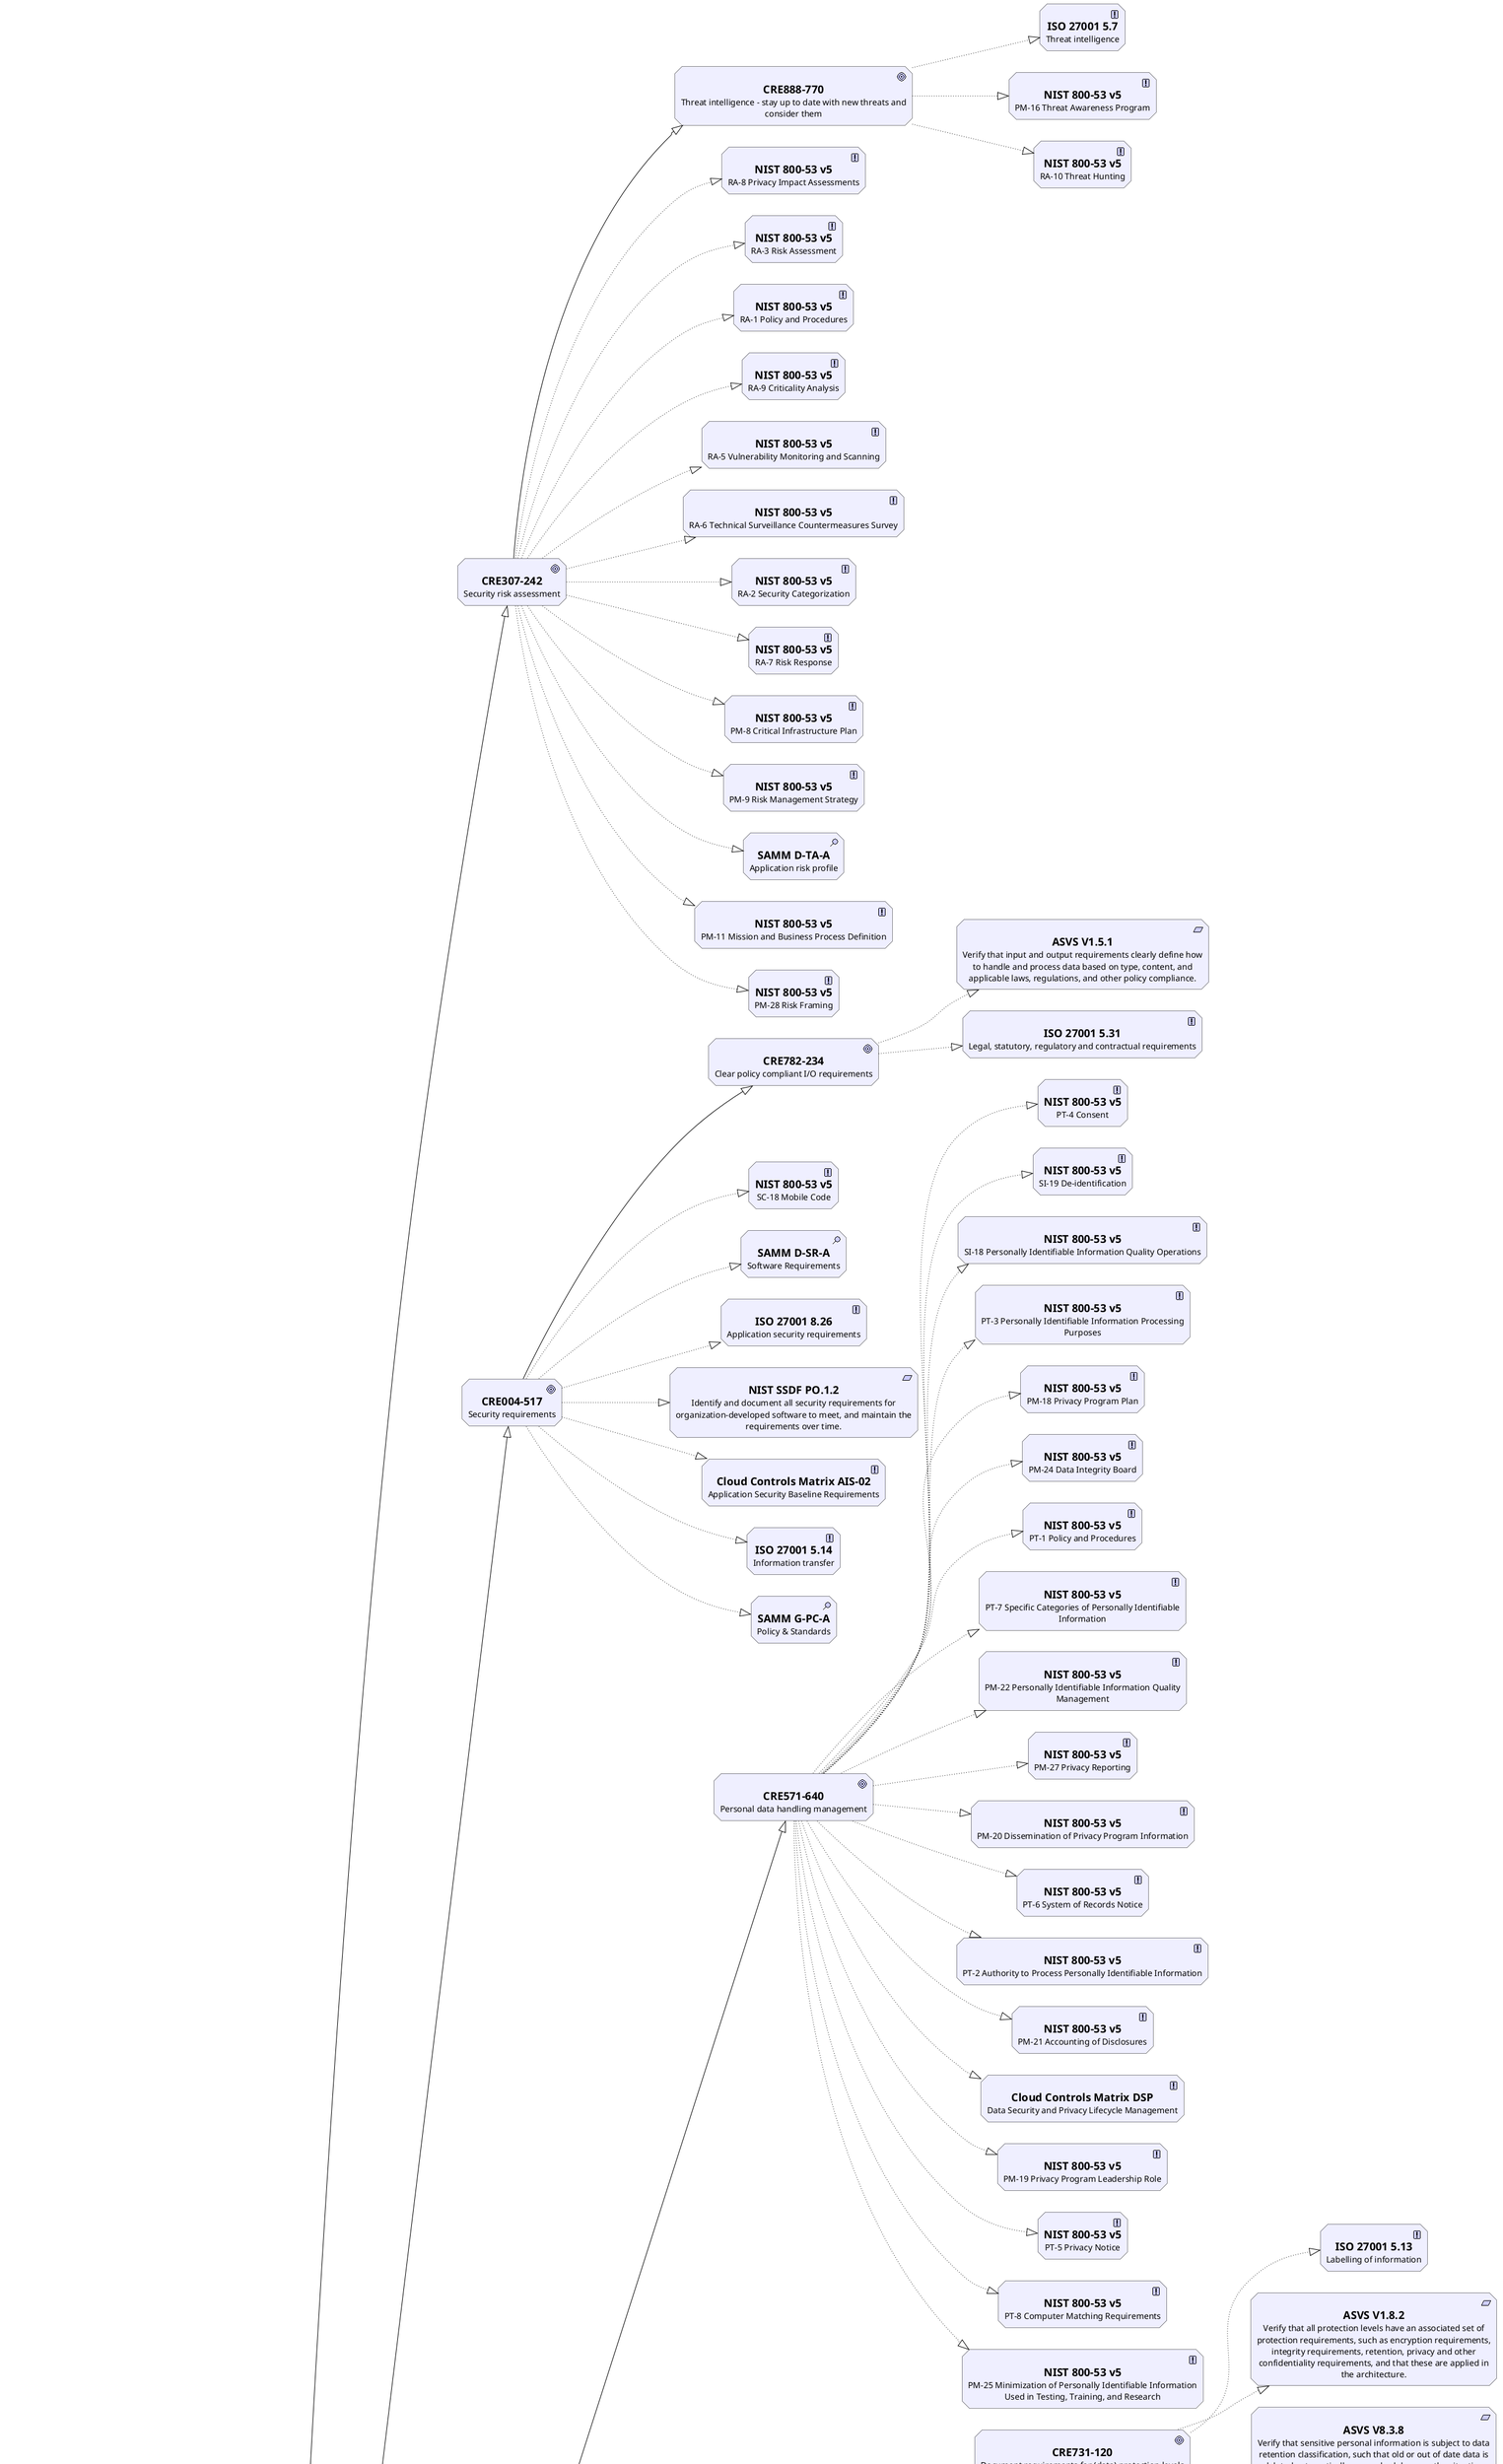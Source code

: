 @startuml CRE567-755 Governance processes for security
!include <archimate/Archimate>
left to right direction
Motivation_Driver(CRE567755, "=CRE 567-755\nGovernance processes for security")
Motivation_Goal(CRE766162, "=CRE766-162\nSecurity Analysis and documentation")
Motivation_Goal(CRE307242, "=CRE307-242\nSecurity risk assessment")
Motivation_Goal(CRE427113, "=CRE427-113\nSecurity governance regarding people")
Motivation_Goal(CRE172101, "=CRE172-101\nPersonnel security")
Motivation_Goal(CRE004517, "=CRE004-517\nSecurity requirements")
Motivation_Goal(CRE563088, "=CRE563-088\nSecurity organizing processes")
Motivation_Goal(CRE560224, "=CRE560-224\nPlanning and resource management")
Motivation_Goal(CRE888770, "=CRE888-770\nThreat intelligence - stay up to date with new threats and consider them")
Motivation_Goal(CRE464513, "=CRE464-513\nAssurance processes")
Motivation_Goal(CRE217168, "=CRE217-168\nAudit & accountability")
Motivation_Goal(CRE510324, "=CRE510-324\nCompliance")
Motivation_Goal(CRE013021, "=CRE013-021\nRoles and responsibilities")
Motivation_Goal(CRE287823, "=CRE287-823\nAsset management")
Motivation_Goal(CRE571640, "=CRE571-640\nPersonal data handling management")
Motivation_Goal(CRE571271, "=CRE571-271\nProgram management")
Motivation_Goal(CRE261010, "=CRE261-010\nProgram management for secure software development")
Motivation_Goal(CRE118775, "=CRE118-775\nManage an internal secure software development community")
Motivation_Goal(CRE240464, "=CRE240-464\nContingency planning")
Motivation_Goal(CRE074873, "=CRE074-873\nData classification and handling")
Motivation_Goal(CRE731120, "=CRE731-120\nDocument requirements for (data) protection levels")
Motivation_Goal(CRE428544, "=CRE428-544\nSecurity awareness training")
Motivation_Goal(CRE635851, "=CRE635-851\nSteer the secure software development program")
Motivation_Goal(CRE782234, "=CRE782-234\nClear policy compliant I/O requirements")
Motivation_Goal(CRE251446, "=CRE251-446\nOrganize stakeholder commitment for secure software development")
Motivation_Goal(CRE268272, "=CRE268-272\nClassify personal data regarding retention so that old or outdated data is deleted")
Motivation_Goal(CRE148853, "=CRE148-853\nSetup and maintain a secure software development process")
Motivation_Goal(CRE227045, "=CRE227-045\nIdentify sensitive data and subject it to a policy")
Motivation_Goal(CRE765788, "=CRE765-788\nClassify sensitive data in protection levels")
Motivation_Goal(CRE847247, "=CRE847-247\nInteroperability and portability policy and procedures")
Motivation_Goal(CRE833030, "=CRE833-030\nConnect with the community")
Motivation_Goal(CRE417342, "=CRE417-342\nProvide reusable application security controls")
Motivation_Principle(STD6545037793683668083, "=NIST 800-53 v5\nRA-8 Privacy Impact Assessments")
Motivation_Principle(STD4401379009553439677, "=NIST 800-53 v5\nPS-8 Personnel Sanctions")
Motivation_Principle(STD6560795749083005397, "=NIST 800-53 v5\nPS-7 External Personnel Security")
Motivation_Principle(STD870477530453947546, "=NIST 800-53 v5\nSC-18 Mobile Code")
Motivation_Principle(STD6831939160951137310, "=NIST 800-53 v5\nPL-11 Baseline Tailoring")
Motivation_Principle(STD9118661952551093952, "=ISO 27001 5.7\nThreat intelligence")
Motivation_Principle(STD6931158632274829050, "=NIST 800-53 v5\nPS-5 Personnel Transfer")
Motivation_Principle(STD6305733502866886740, "=NIST 800-53 v5\nRA-3 Risk Assessment")
Motivation_Principle(STD6902319144315159984, "=ISO 27001 5.36\nCompliance with policies, rules and standards for information security")
Motivation_Principle(STD2182723823830633276, "=NIST 800-53 v5\nPM-29 Risk Management Program Leadership Roles")
Motivation_Principle(STD8169592170977968703, "=Cloud Controls Matrix IVS-02\nCapacity and Resource Planning")
Motivation_Principle(STD8748019573544079330, "=NIST 800-53 v5\nPT-4 Consent")
Motivation_Principle(STD8014511820811358600, "=ISO 27001 5.2\nInformation security roles and responsibilities")
Motivation_Assessment(STD3123782846473014578, "=SAMM G-EG-B\nOrganization and Culture")
Motivation_Assessment(STD436011202676885709, "=SAMM D-SR-A\nSoftware Requirements")
Motivation_Principle(STD1818515817231324529, "=NIST 800-53 v5\nSI-19 De-identification")
Motivation_Principle(STD7587184352272709626, "=NIST 800-53 v5\nPS-3 Personnel Screening")
Motivation_Principle(STD7826807065408175021, "=NIST 800-53 v5\nPL-10 Baseline Selection")
Motivation_Principle(STD1140600519401271884, "=NIST 800-53 v5\nCP-12 Safe Mode")
Motivation_Principle(STD3634849036921142828, "=NIST 800-53 v5\nAU-14 Session Audit")
Motivation_Principle(STD6966948685519337212, "=NIST 800-53 v5\nCP-4 Contingency Plan Testing")
Motivation_Principle(STD4895093505101011593, "=NIST 800-53 v5\nPL-4 Rules of Behavior")
Motivation_Principle(STD3571112703030343208, "=NIST 800-53 v5\nPS-4 Personnel Termination")
Motivation_Principle(STD289523281301638189, "=ISO 27001 5.13\nLabelling of information")
Motivation_Principle(STD1602799630892098549, "=ISO 27001 5.11\nReturn of assets")
Motivation_Principle(STD7617576754121134103, "=NIST 800-53 v5\nRA-1 Policy and Procedures")
Motivation_Principle(STD6736153595866153693, "=NIST 800-53 v5\nAT-2 Literacy Training and Awareness")
Motivation_Principle(STD8782877230425591999, "=NIST 800-53 v5\nRA-9 Criticality Analysis")
Motivation_Principle(STD7050649129435665858, "=NIST 800-53 v5\nSA-2 Allocation of Resources")
Motivation_Requirement(STD7050742794629317343, "=NIST SSDF RV.3.4\nReview the SDLC process, and update it if appropriate to prevent (or reduce the likelihood of) the root cause recurring in updates to the software or in new software that is created.")
Motivation_Principle(STD4444373891693783171, "=ISO 27001 8.26\nApplication security requirements")
Motivation_Principle(STD344799674268444803, "=NIST 800-53 v5\nCP-10 System Recovery and Reconstitution")
Motivation_Principle(STD4838999093156022375, "=NIST 800-53 v5\nPL-1 Policy and Procedures")
Motivation_Principle(STD4822552233375382219, "=NIST 800-53 v5\nPM-16 Threat Awareness Program")
Motivation_Principle(STD6425166384050938692, "=ISO 27001 6.2\nTerms and conditions of employment")
Motivation_Principle(STD3828329521281435241, "=ISO 27001 8.6\nCapacity management")
Motivation_Principle(STD6873641814582371544, "=NIST 800-53 v5\nCP-8 Telecommunications Services")
Motivation_Principle(STD3189829855360169110, "=NIST 800-53 v5\nSI-1 Policy and Procedures")
Motivation_Principle(STD5712315583517003546, "=NIST 800-53 v5\nSI-18 Personally Identifiable Information Quality Operations")
Motivation_Principle(STD8209427545946898046, "=ISO 27001 5.9\nInventory of information and other associated assets")
Motivation_Principle(STD2097326579544294863, "=ISO 27001 5.30\nICT readiness for business continuity")
Motivation_Principle(STD7993220575731007442, "=NIST 800-53 v5\nPT-3 Personally Identifiable Information Processing Purposes")
Motivation_Principle(STD2007337848401502575, "=NIST 800-53 v5\nRA-5 Vulnerability Monitoring and Scanning")
Motivation_Requirement(STD744609117288617537, "=ASVS V1.5.1\nVerify that input and output requirements clearly define how to handle and process data based on type, content, and applicable laws, regulations, and other policy compliance.")
Motivation_Requirement(STD1171868539188837412, "=NIST SSDF PO.2.3\nObtain upper management or authorizing official commitment to secure development, and convey that commitment to all with development-related roles and responsibilities.")
Motivation_Principle(STD6657933460088656983, "=NIST 800-53 v5\nPM-18 Privacy Program Plan")
Motivation_Principle(STD2955163950992061051, "=ISO 27001 6.1\nScreening")
Motivation_Assessment(STD5883410914412767716, "=SAMM G-SM-B\nMeasure and Improve")
Motivation_Requirement(STD5229092785725535980, "=NIST SSDF PO.1.2\nIdentify and document all security requirements for organization-developed software to meet, and maintain the requirements over time.")
Motivation_Principle(STD6410447211544732508, "=NIST 800-53 v5\nPM-2 Information Security Program Leadership Role")
Motivation_Principle(STD446414736531127798, "=NIST 800-53 v5\nRA-6 Technical Surveillance Countermeasures Survey")
Motivation_Principle(STD3533955916275736968, "=NIST 800-53 v5\nPM-17 Protecting Controlled Unclassified Information on External Systems")
Motivation_Principle(STD1025806318160291698, "=NIST 800-53 v5\nSI-20 Tainting")
Motivation_Principle(STD6043934014186119760, "=NIST 800-53 v5\nRA-2 Security Categorization")
Motivation_Principle(STD8274652627550174050, "=NIST 800-53 v5\nRA-7 Risk Response")
Motivation_Principle(STD653052097856472565, "=NIST 800-53 v5\nPM-26 Complaint Management")
Motivation_Requirement(STD2344789725703773705, "=ASVS V8.3.8\nVerify that sensitive personal information is subject to data retention classification, such that old or out of date data is deleted automatically, on a schedule, or as the situation requires.")
Motivation_Principle(STD2896383063013689953, "=Cloud Controls Matrix AIS-02\nApplication Security Baseline Requirements")
Motivation_Principle(STD4661505816020997901, "=NIST 800-53 v5\nPM-8 Critical Infrastructure Plan")
Motivation_Principle(STD3872334169578746648, "=NIST 800-53 v5\nPM-9 Risk Management Strategy")
Motivation_Requirement(STD8530179436949413123, "=NIST SSDF PO.3.2\nFollow recommended security practices to deploy, operate, and maintain tools and toolchains.")
Motivation_Principle(STD3830649280846212489, "=NIST 800-53 v5\nPM-24 Data Integrity Board")
Motivation_Requirement(STD4788951045510083913, "=NIST SSDF PO.5.2\nSecure and harden development endpoints (i.e., endpoints for software designers, developers, testers, builders, etc.) to perform development-related tasks using a risk-based approach.")
Motivation_Principle(STD9032142017377563863, "=NIST 800-53 v5\nPM-32 Purposing")
Motivation_Principle(STD3834990675959989292, "=ISO 27001 5.33\nProtection of records")
Motivation_Principle(STD6778754782795314214, "=NIST 800-53 v5\nPM-6 Measures of Performance")
Motivation_Principle(STD1001991704094458197, "=ISO 27001 5.12\nClassification of information")
Motivation_Principle(STD5596401537284644202, "=NIST 800-53 v5\nCA-8 Penetration Testing")
Motivation_Requirement(STD4691822287913729351, "=ASVS V1.8.2\nVerify that all protection levels have an associated set of protection requirements, such as encryption requirements, integrity requirements, retention, privacy and other confidentiality requirements, and that these are applied in the architecture.")
Motivation_Principle(STD793008688651610858, "=NIST 800-53 v5\nSI-12 Information Management and Retention")
Motivation_Principle(STD8730232885733373613, "=NIST 800-53 v5\nCP-6 Alternate Storage Site")
Motivation_Principle(STD7500862972348258247, "=Cloud Controls Matrix GRC\nGovernance, Risk and Compliance")
Motivation_Principle(STD1426195993858595547, "=Cloud Controls Matrix BCR\nBusiness Continuity Management and Operational Resilience")
Motivation_Principle(STD3148991362183998761, "=NIST 800-53 v5\nPM-23 Data Governance Body")
Motivation_Principle(STD6132498694601280088, "=NIST 800-53 v5\nCA-5 Plan of Action and Milestones")
Motivation_Principle(STD191696391807129630, "=ISO 27001 6.3\nInformation security awareness, education and training")
Motivation_Principle(STD5275820365041737712, "=ISO 27001 5.4\nManagement responsibilities")
Motivation_Principle(STD7564380119534834990, "=Cloud Controls Matrix A&A\nAudit & Assurance")
Motivation_Principle(STD2446563348926016541, "=NIST 800-53 v5\nPM-1 Information Security Program Plan")
Motivation_Principle(STD6723424227196537547, "=ISO 27001 6.4\nDisciplinary process")
Motivation_Principle(STD5692427477167245698, "=NIST 800-53 v5\nPT-1 Policy and Procedures")
Motivation_Principle(STD8551955861063716142, "=NIST 800-53 v5\nPT-7 Specific Categories of Personally Identifiable Information")
Motivation_Requirement(STD3992783526928129434, "=NIST SSDF PO.1.1\nIdentify and document all security requirements for the organization’s software development infrastructures and processes, and maintain the requirements over time.")
Motivation_Principle(STD2983627741023091855, "=NIST 800-53 v5\nAU-13 Monitoring for Information Disclosure")
Motivation_Requirement(STD5415418615981303278, "=ASVS V8.3.4\nVerify that all sensitive data created and processed by the application has been identified, and ensure that a policy is in place on how to deal with sensitive data.")
Motivation_Principle(STD8952991907000789271, "=ISO 27001 8.10\nInformation deletion")
Motivation_Principle(STD6007106430161843355, "=NIST 800-53 v5\nPS-6 Access Agreements")
Motivation_Principle(STD2445638612980796695, "=NIST 800-53 v5\nPM-22 Personally Identifiable Information Quality Management")
Motivation_Principle(STD795168965685320976, "=NIST 800-53 v5\nCP-11 Alternate Communications Protocols")
Motivation_Principle(STD10296315465210219, "=NIST 800-53 v5\nPM-31 Continuous Monitoring Strategy")
Motivation_Assessment(STD6835478933835964282, "=SAMM D-TA-A\nApplication risk profile")
Motivation_Principle(STD9196099199440335968, "=NIST 800-53 v5\nCP-7 Alternate Processing Site")
Motivation_Principle(STD7286685707056408641, "=NIST 800-53 v5\nPM-27 Privacy Reporting")
Motivation_Principle(STD783892954836846453, "=NIST 800-53 v5\nCP-1 Policy and Procedures")
Motivation_Principle(STD3177706020984096067, "=NIST 800-53 v5\nRA-10 Threat Hunting")
Motivation_Principle(STD129541220138297463, "=NIST 800-53 v5\nAT-4 Training Records")
Motivation_Principle(STD8525221424621929361, "=NIST 800-53 v5\nCA-6 Authorization")
Motivation_Principle(STD7508966807904921737, "=NIST 800-53 v5\nPM-11 Mission and Business Process Definition")
Motivation_Principle(STD1395560942424648996, "=ISO 27001 6.5\nResponsibilities after termination or change of employment")
Motivation_Principle(STD4521116245782350476, "=ISO 27001 5.35\nIndependent review of information security")
Motivation_Principle(STD3795512829367630573, "=ISO 27001 8.14\nRedundancy of information processing facilities")
Motivation_Principle(STD3640629139680635942, "=NIST 800-53 v5\nPM-5 System Inventory")
Motivation_Principle(STD323832274559641528, "=NIST 800-53 v5\nSI-13 Predictable Failure Prevention")
Motivation_Principle(STD3240535896547410733, "=ISO 27001 5.14\nInformation transfer")
Motivation_Assessment(STD3815473247032164921, "=SAMM G-PC-B\nCompliance Management")
Motivation_Principle(STD765540160273972351, "=NIST 800-53 v5\nPM-20 Dissemination of Privacy Program Information")
Motivation_Principle(STD6019134696688207978, "=NIST 800-53 v5\nPM-13 Security and Privacy Workforce")
Motivation_Principle(STD5958029414816851029, "=NIST 800-53 v5\nPM-4 Plan of Action and Milestones Process")
Motivation_Principle(STD4835477002181403227, "=NIST 800-53 v5\nCP-2 Contingency Plan")
Motivation_Principle(STD2649590600809476410, "=NIST 800-53 v5\nSC-1 Policy and Procedures")
Motivation_Assessment(STD5459069824235459177, "=SAMM O-OM-A\nData Protection")
Motivation_Principle(STD6550892594633136493, "=ISO 27001 6.6\nConfidentiality or non-disclosure agreements")
Motivation_Principle(STD4865864936080501488, "=ISO 27001 5.8\nInformation security in project management")
Motivation_Principle(STD8955620834896447480, "=ISO 27001 8.34\nProtection of information systems during audit testing")
Motivation_Principle(STD2304745884648873189, "=NIST 800-53 v5\nAT-1 Policy and Procedures")
Motivation_Principle(STD7078184065253042737, "=Cloud Controls Matrix IPY\nInteroperability and portability policy and procedures")
Motivation_Principle(STD2027613183302397145, "=NIST 800-53 v5\nPT-6 System of Records Notice")
Motivation_Principle(STD5527147696645849315, "=ISO 27001 5.5\nContact with authorities")
Motivation_Principle(STD1372567138562791855, "=NIST 800-53 v5\nPM-3 Information Security and Privacy Resources")
Motivation_Principle(STD8029891547968826065, "=ISO 27001 5.31\nLegal, statutory, regulatory and contractual requirements")
Motivation_Principle(STD2370854207656141286, "=NIST 800-53 v5\nPT-2 Authority to Process Personally Identifiable Information")
Motivation_Principle(STD7776813892123202762, "=NIST 800-53 v5\nPM-12 Insider Threat Program")
Motivation_Requirement(STD3201510798473059474, "=NIST SSDF PO.3.3\nConfigure tools to generate artifacts of their support of secure software development practices as defined by the organization.")
Motivation_Principle(STD1287793478420073332, "=ISO 27001 5.1\nPolicies for information security")
Motivation_Principle(STD1639080343103853658, "=NIST 800-53 v5\nCA-7 Continuous Monitoring")
Motivation_Principle(STD5898356918574307736, "=NIST 800-53 v5\nPM-21 Accounting of Disclosures")
Motivation_Principle(STD8823730066664242675, "=NIST 800-53 v5\nSA-21 Developer Screening")
Motivation_Requirement(STD1228841315258739165, "=ASVS V1.8.1\nVerify that all sensitive data is identified and classified into protection levels.")
Motivation_Principle(STD7227173050751878397, "=NIST 800-53 v5\nCP-3 Contingency Training")
Motivation_Principle(STD463267210696326950, "=NIST 800-53 v5\nPM-7 Enterprise Architecture")
Motivation_Requirement(STD9216236800156709870, "=NIST SSDF PO.2.1\nCreate new roles and alter responsibilities for existing roles as needed to encompass all parts of the SDLC. Periodically review and maintain the defined roles and responsibilities, updating them as needed.")
Motivation_Principle(STD6708602143393212397, "=Cloud Controls Matrix DSP\nData Security and Privacy Lifecycle Management")
Motivation_Principle(STD8916912687370925125, "=NIST 800-53 v5\nPS-9 Position Descriptions")
Motivation_Principle(STD7768025017115460954, "=NIST 800-53 v5\nAT-3 Role-based Training")
Motivation_Principle(STD5262049567572080907, "=NIST 800-53 v5\nPM-15 Security and Privacy Groups and Associations")
Motivation_Principle(STD2386357490154046020, "=NIST 800-53 v5\nPM-19 Privacy Program Leadership Role")
Motivation_Principle(STD1487419654758234908, "=ISO 27001 5.10\nAcceptable use of information and other associated assets")
Motivation_Principle(STD1102777924370450025, "=NIST 800-53 v5\nCP-9 System Backup")
Motivation_Principle(STD2928131785430468870, "=NIST 800-53 v5\nCA-1 Policy and Procedures")
Motivation_Principle(STD7354962972131636996, "=ISO 27001 5.29\nInformation security during disruption")
Motivation_Principle(STD7076318402558874132, "=NIST 800-53 v5\nPT-5 Privacy Notice")
Motivation_Requirement(STD1526496224138472941, "=NIST SSDF PW.4.2\nCreate and maintain well-secured software components in-house following SDLC processes to meet common internal software development needs that cannot be better met by third-party software components.")
Motivation_Principle(STD5367144581425481688, "=NIST 800-53 v5\nPS-1 Policy and Procedures")
Motivation_Principle(STD1127025557465614319, "=NIST 800-53 v5\nCA-2 Control Assessments")
Motivation_Assessment(STD518648182207499246, "=SAMM G-SM-A\nCreate and Promote")
Motivation_Requirement(STD4352234352775590460, "=NIST SSDF PO.3.1\nSpecify which tools or tool types must or should be included in each toolchain to mitigate identified risks, as well as how the toolchain components are to be integrated with each other.")
Motivation_Principle(STD591772829903378008, "=Cloud Controls Matrix HRS\nHuman Resources")
Motivation_Assessment(STD2495929260782554220, "=SAMM G-PC-A\nPolicy & Standards")
Motivation_Principle(STD7391134076867187343, "=NIST 800-53 v5\nPT-8 Computer Matching Requirements")
Motivation_Principle(STD140102365437506439, "=NIST 800-53 v5\nCP-13 Alternative Security Mechanisms")
Motivation_Principle(STD897409949196963531, "=NIST 800-53 v5\nPM-14 Testing, Training, and Monitoring")
Motivation_Principle(STD6654397949416402800, "=NIST 800-53 v5\nPL-9 Central Management")
Motivation_Principle(STD1372294549395983215, "=NIST 800-53 v5\nSI-5 Security Alerts, Advisories, and Directives")
Motivation_Principle(STD3456990497916646814, "=ISO 27001 5.6\nContact with special interest groups")
Motivation_Principle(STD1533543451387818827, "=ISO 27001 5.32\nIntellectual property rights")
Motivation_Principle(STD3255322725817017649, "=NIST 800-53 v5\nPS-2 Position Risk Designation")
Motivation_Principle(STD6518609625122718318, "=NIST 800-53 v5\nPM-28 Risk Framing")
Motivation_Principle(STD829772169986837598, "=NIST 800-53 v5\nAT-6 Training Feedback")
Motivation_Requirement(STD54304177573910920, "=NIST SSDF PO.5.1\nSeparate and protect each environment involved in software development.")
Motivation_Principle(STD5141110156193989661, "=Cloud Controls Matrix AIS-01\nApplication and Interface Security Policy and Procedures")
Motivation_Principle(STD2155751308298362187, "=NIST 800-53 v5\nPM-25 Minimization of Personally Identifiable Information Used in Testing, Training, and Research")
Motivation_Principle(STD2353682262150276387, "=Cloud Controls Matrix AIS-03\nApplication Security Metrics")
Rel_Specialization(CRE766162, CRE240464)
Rel_Realization(CRE428544, STD829772169986837598)
Rel_Realization(CRE571640, STD7076318402558874132)
Rel_Realization(CRE013021, STD2182723823830633276)
Rel_Realization(CRE571271, STD2446563348926016541)
Rel_Realization(CRE464513, STD1025806318160291698)
Rel_Realization(CRE464513, STD2928131785430468870)
Rel_Realization(CRE148853, STD54304177573910920)
Rel_Realization(CRE172101, STD3571112703030343208)
Rel_Realization(CRE004517, STD5229092785725535980)
Rel_Specialization(CRE766162, CRE847247)
Rel_Realization(CRE888770, STD9118661952551093952)
Rel_Realization(CRE560224, STD3828329521281435241)
Rel_Realization(CRE240464, STD795168965685320976)
Rel_Realization(CRE464513, STD1127025557465614319)
Rel_Realization(CRE428544, STD129541220138297463)
Rel_Realization(CRE782234, STD8029891547968826065)
Rel_Realization(CRE172101, STD7587184352272709626)
Rel_Realization(CRE571640, STD2027613183302397145)
Rel_Realization(CRE227045, STD3834990675959989292)
Rel_Realization(CRE888770, STD4822552233375382219)
Rel_Realization(CRE172101, STD4401379009553439677)
Rel_Realization(CRE074873, STD5459069824235459177)
Rel_Specialization(CRE074873, CRE765788)
Rel_Specialization(CRE427113, CRE428544)
Rel_Realization(CRE635851, STD7050742794629317343)
Rel_Realization(CRE074873, STD3533955916275736968)
Rel_Specialization(CRE427113, CRE172101)
Rel_Realization(CRE571271, STD9032142017377563863)
Rel_Realization(CRE571271, STD6654397949416402800)
Rel_Specialization(CRE567755, CRE563088)
Rel_Realization(CRE307242, STD8274652627550174050)
Rel_Realization(CRE766162, STD463267210696326950)
Rel_Realization(CRE571640, STD6708602143393212397)
Rel_Realization(CRE464513, STD3201510798473059474)
Rel_Specialization(CRE766162, CRE287823)
Rel_Realization(CRE560224, STD7050649129435665858)
Rel_Specialization(CRE563088, CRE560224)
Rel_Specialization(CRE563088, CRE571271)
Rel_Specialization(CRE261010, CRE417342)
Rel_Realization(CRE765788, STD1001991704094458197)
Rel_Realization(CRE227045, STD793008688651610858)
Rel_Realization(CRE240464, STD7227173050751878397)
Rel_Realization(CRE307242, STD446414736531127798)
Rel_Realization(CRE731120, STD289523281301638189)
Rel_Realization(CRE217168, STD2983627741023091855)
Rel_Specialization(CRE571271, CRE261010)
Rel_Realization(CRE004517, STD4444373891693783171)
Rel_Realization(CRE464513, STD6778754782795314214)
Rel_Realization(CRE571271, STD1287793478420073332)
Rel_Specialization(CRE261010, CRE635851)
Rel_Realization(CRE571271, STD653052097856472565)
Rel_Realization(CRE004517, STD2495929260782554220)
Rel_Realization(CRE428544, STD7768025017115460954)
Rel_Realization(CRE560224, STD8169592170977968703)
Rel_Realization(CRE560224, STD4895093505101011593)
Rel_Realization(CRE571640, STD5898356918574307736)
Rel_Realization(CRE148853, STD4788951045510083913)
Rel_Realization(CRE571271, STD3189829855360169110)
Rel_Realization(CRE464513, STD10296315465210219)
Rel_Realization(CRE571271, STD5958029414816851029)
Rel_Realization(CRE172101, STD6550892594633136493)
Rel_Realization(CRE635851, STD518648182207499246)
Rel_Realization(CRE172101, STD8823730066664242675)
Rel_Realization(CRE571640, STD8551955861063716142)
Rel_Realization(CRE464513, STD8525221424621929361)
Rel_Realization(CRE307242, STD7508966807904921737)
Rel_Realization(CRE464513, STD6132498694601280088)
Rel_Realization(CRE847247, STD7078184065253042737)
Rel_Realization(CRE172101, STD2955163950992061051)
Rel_Specialization(CRE287823, CRE571640)
Rel_Realization(CRE261010, STD5141110156193989661)
Rel_Realization(CRE004517, STD3240535896547410733)
Rel_Realization(CRE240464, STD344799674268444803)
Rel_Realization(CRE240464, STD1140600519401271884)
Rel_Realization(CRE307242, STD6835478933835964282)
Rel_Realization(CRE240464, STD140102365437506439)
Rel_Specialization(CRE567755, CRE766162)
Rel_Realization(CRE240464, STD9196099199440335968)
Rel_Realization(CRE571640, STD765540160273972351)
Rel_Realization(CRE148853, STD3992783526928129434)
Rel_Realization(CRE571271, STD1487419654758234908)
Rel_Realization(CRE172101, STD1602799630892098549)
Rel_Specialization(CRE074873, CRE227045)
Rel_Specialization(CRE307242, CRE888770)
Rel_Realization(CRE765788, STD1228841315258739165)
Rel_Realization(CRE571271, STD7776813892123202762)
Rel_Specialization(CRE004517, CRE782234)
Rel_Realization(CRE074873, STD8952991907000789271)
Rel_Realization(CRE217168, STD8955620834896447480)
Rel_Realization(CRE571640, STD6657933460088656983)
Rel_Realization(CRE172101, STD5367144581425481688)
Rel_Realization(CRE510324, STD3815473247032164921)
Rel_Specialization(CRE261010, CRE251446)
Rel_Realization(CRE240464, STD8730232885733373613)
Rel_Realization(CRE217168, STD3634849036921142828)
Rel_Realization(CRE307242, STD6518609625122718318)
Rel_Realization(CRE013021, STD8014511820811358600)
Rel_Realization(CRE571640, STD5692427477167245698)
Rel_Realization(CRE833030, STD3456990497916646814)
Rel_Realization(CRE307242, STD2007337848401502575)
Rel_Specialization(CRE567755, CRE427113)
Rel_Realization(CRE571640, STD2386357490154046020)
Rel_Realization(CRE013021, STD9216236800156709870)
Rel_Realization(CRE571271, STD2649590600809476410)
Rel_Realization(CRE004517, STD436011202676885709)
Rel_Realization(CRE172101, STD6931158632274829050)
Rel_Specialization(CRE261010, CRE148853)
Rel_Realization(CRE004517, STD2896383063013689953)
Rel_Realization(CRE571640, STD1818515817231324529)
Rel_Realization(CRE428544, STD191696391807129630)
Rel_Realization(CRE428544, STD2304745884648873189)
Rel_Realization(CRE888770, STD3177706020984096067)
Rel_Realization(CRE240464, STD7354962972131636996)
Rel_Realization(CRE464513, STD1372294549395983215)
Rel_Realization(CRE833030, STD5262049567572080907)
Rel_Realization(CRE464513, STD1639080343103853658)
Rel_Realization(CRE240464, STD6966948685519337212)
Rel_Realization(CRE571640, STD2370854207656141286)
Rel_Realization(CRE240464, STD1102777924370450025)
Rel_Realization(CRE571271, STD897409949196963531)
Rel_Realization(CRE240464, STD4835477002181403227)
Rel_Realization(CRE782234, STD744609117288617537)
Rel_Realization(CRE240464, STD323832274559641528)
Rel_Realization(CRE268272, STD2344789725703773705)
Rel_Realization(CRE172101, STD5275820365041737712)
Rel_Specialization(CRE464513, CRE217168)
Rel_Realization(CRE240464, STD1426195993858595547)
Rel_Realization(CRE427113, STD591772829903378008)
Rel_Realization(CRE571640, STD8748019573544079330)
Rel_Realization(CRE172101, STD8916912687370925125)
Rel_Specialization(CRE567755, CRE464513)
Rel_Realization(CRE287823, STD3640629139680635942)
Rel_Realization(CRE287823, STD8209427545946898046)
Rel_Realization(CRE731120, STD4691822287913729351)
Rel_Realization(CRE510324, STD4521116245782350476)
Rel_Realization(CRE571271, STD4865864936080501488)
Rel_Realization(CRE013021, STD6019134696688207978)
Rel_Realization(CRE510324, STD6902319144315159984)
Rel_Realization(CRE118775, STD3123782846473014578)
Rel_Realization(CRE571640, STD2445638612980796695)
Rel_Realization(CRE172101, STD6425166384050938692)
Rel_Realization(CRE571640, STD5712315583517003546)
Rel_Realization(CRE571640, STD7993220575731007442)
Rel_Realization(CRE227045, STD5415418615981303278)
Rel_Realization(CRE227045, STD1533543451387818827)
Rel_Realization(CRE240464, STD3795512829367630573)
Rel_Realization(CRE251446, STD1171868539188837412)
Rel_Realization(CRE464513, STD5596401537284644202)
Rel_Realization(CRE240464, STD783892954836846453)
Rel_Realization(CRE240464, STD6873641814582371544)
Rel_Specialization(CRE766162, CRE307242)
Rel_Realization(CRE172101, STD6723424227196537547)
Rel_Realization(CRE307242, STD3872334169578746648)
Rel_Realization(CRE571640, STD7286685707056408641)
Rel_Realization(CRE307242, STD6545037793683668083)
Rel_Specialization(CRE074873, CRE268272)
Rel_Realization(CRE560224, STD4838999093156022375)
Rel_Realization(CRE013021, STD6410447211544732508)
Rel_Realization(CRE560224, STD7826807065408175021)
Rel_Realization(CRE571640, STD7391134076867187343)
Rel_Realization(CRE417342, STD1526496224138472941)
Rel_Realization(CRE307242, STD6305733502866886740)
Rel_Realization(CRE571640, STD3830649280846212489)
Rel_Specialization(CRE571271, CRE833030)
Rel_Specialization(CRE217168, CRE510324)
Rel_Realization(CRE635851, STD5883410914412767716)
Rel_Specialization(CRE766162, CRE004517)
Rel_Realization(CRE240464, STD2097326579544294863)
Rel_Realization(CRE172101, STD6007106430161843355)
Rel_Realization(CRE560224, STD6831939160951137310)
Rel_Realization(CRE560224, STD1372567138562791855)
Rel_Realization(CRE307242, STD4661505816020997901)
Rel_Realization(CRE172101, STD1395560942424648996)
Rel_Realization(CRE172101, STD6560795749083005397)
Rel_Specialization(CRE287823, CRE074873)
Rel_Specialization(CRE261010, CRE118775)
Rel_Realization(CRE172101, STD3255322725817017649)
Rel_Realization(CRE074873, STD3148991362183998761)
Rel_Realization(CRE004517, STD870477530453947546)
Rel_Realization(CRE307242, STD7617576754121134103)
Rel_Realization(CRE464513, STD2353682262150276387)
Rel_Specialization(CRE074873, CRE731120)
Rel_Realization(CRE571640, STD2155751308298362187)
Rel_Realization(CRE148853, STD4352234352775590460)
Rel_Realization(CRE217168, STD7564380119534834990)
Rel_Realization(CRE148853, STD8530179436949413123)
Rel_Specialization(CRE427113, CRE013021)
Rel_Realization(CRE428544, STD6736153595866153693)
Rel_Realization(CRE307242, STD6043934014186119760)
Rel_Realization(CRE766162, STD7500862972348258247)
Rel_Realization(CRE307242, STD8782877230425591999)
Rel_Realization(CRE510324, STD5527147696645849315)
@enduml